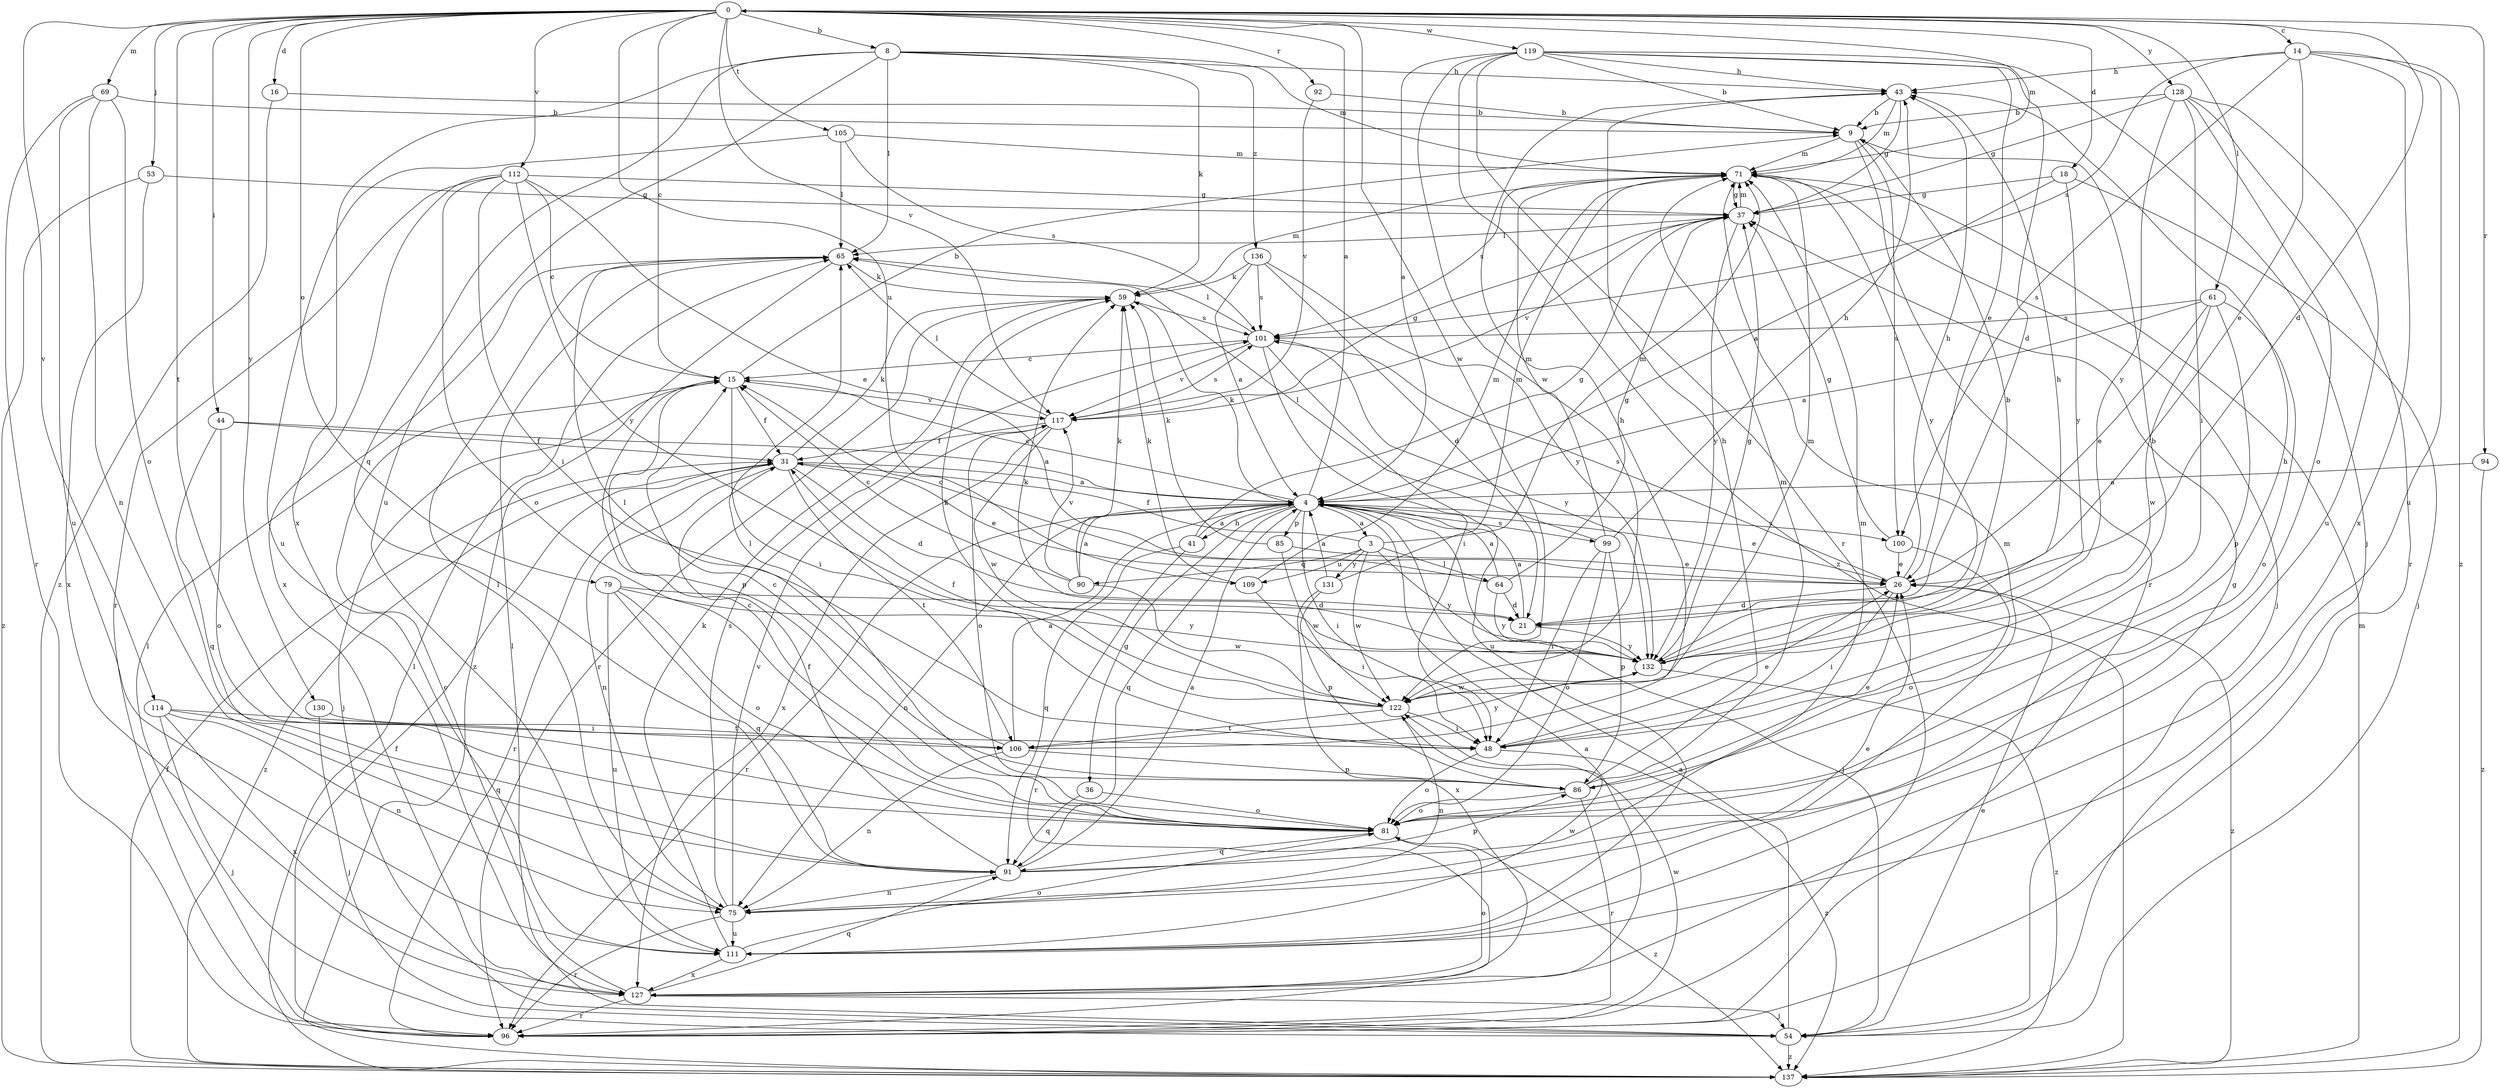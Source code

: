 strict digraph  {
0;
3;
4;
8;
9;
14;
15;
16;
18;
21;
26;
31;
36;
37;
41;
43;
44;
48;
53;
54;
59;
61;
64;
65;
69;
71;
75;
79;
81;
85;
86;
90;
91;
92;
94;
96;
99;
100;
101;
105;
106;
109;
111;
112;
114;
117;
119;
122;
127;
128;
130;
131;
132;
136;
137;
0 -> 8  [label=b];
0 -> 14  [label=c];
0 -> 15  [label=c];
0 -> 16  [label=d];
0 -> 18  [label=d];
0 -> 21  [label=d];
0 -> 44  [label=i];
0 -> 53  [label=j];
0 -> 61  [label=l];
0 -> 69  [label=m];
0 -> 71  [label=m];
0 -> 79  [label=o];
0 -> 92  [label=r];
0 -> 94  [label=r];
0 -> 105  [label=t];
0 -> 106  [label=t];
0 -> 109  [label=u];
0 -> 112  [label=v];
0 -> 114  [label=v];
0 -> 117  [label=v];
0 -> 119  [label=w];
0 -> 122  [label=w];
0 -> 128  [label=y];
0 -> 130  [label=y];
3 -> 31  [label=f];
3 -> 64  [label=l];
3 -> 71  [label=m];
3 -> 90  [label=q];
3 -> 109  [label=u];
3 -> 122  [label=w];
3 -> 131  [label=y];
3 -> 132  [label=y];
4 -> 0  [label=a];
4 -> 3  [label=a];
4 -> 15  [label=c];
4 -> 26  [label=e];
4 -> 36  [label=g];
4 -> 41  [label=h];
4 -> 48  [label=i];
4 -> 54  [label=j];
4 -> 59  [label=k];
4 -> 75  [label=n];
4 -> 85  [label=p];
4 -> 91  [label=q];
4 -> 96  [label=r];
4 -> 99  [label=s];
4 -> 100  [label=s];
8 -> 43  [label=h];
8 -> 59  [label=k];
8 -> 65  [label=l];
8 -> 71  [label=m];
8 -> 91  [label=q];
8 -> 111  [label=u];
8 -> 127  [label=x];
8 -> 136  [label=z];
9 -> 71  [label=m];
9 -> 96  [label=r];
9 -> 100  [label=s];
14 -> 26  [label=e];
14 -> 43  [label=h];
14 -> 100  [label=s];
14 -> 101  [label=s];
14 -> 111  [label=u];
14 -> 127  [label=x];
14 -> 137  [label=z];
15 -> 9  [label=b];
15 -> 31  [label=f];
15 -> 48  [label=i];
15 -> 54  [label=j];
15 -> 86  [label=p];
15 -> 117  [label=v];
16 -> 9  [label=b];
16 -> 137  [label=z];
18 -> 4  [label=a];
18 -> 37  [label=g];
18 -> 54  [label=j];
18 -> 132  [label=y];
21 -> 4  [label=a];
21 -> 132  [label=y];
26 -> 21  [label=d];
26 -> 43  [label=h];
26 -> 48  [label=i];
26 -> 101  [label=s];
26 -> 137  [label=z];
31 -> 4  [label=a];
31 -> 21  [label=d];
31 -> 26  [label=e];
31 -> 59  [label=k];
31 -> 75  [label=n];
31 -> 96  [label=r];
31 -> 106  [label=t];
31 -> 137  [label=z];
36 -> 81  [label=o];
36 -> 91  [label=q];
37 -> 65  [label=l];
37 -> 71  [label=m];
37 -> 117  [label=v];
37 -> 132  [label=y];
41 -> 4  [label=a];
41 -> 37  [label=g];
41 -> 91  [label=q];
41 -> 96  [label=r];
43 -> 9  [label=b];
43 -> 37  [label=g];
43 -> 71  [label=m];
44 -> 4  [label=a];
44 -> 31  [label=f];
44 -> 81  [label=o];
44 -> 91  [label=q];
48 -> 9  [label=b];
48 -> 26  [label=e];
48 -> 81  [label=o];
48 -> 137  [label=z];
53 -> 37  [label=g];
53 -> 127  [label=x];
53 -> 137  [label=z];
54 -> 4  [label=a];
54 -> 26  [label=e];
54 -> 65  [label=l];
54 -> 137  [label=z];
59 -> 71  [label=m];
59 -> 96  [label=r];
59 -> 101  [label=s];
61 -> 4  [label=a];
61 -> 26  [label=e];
61 -> 81  [label=o];
61 -> 86  [label=p];
61 -> 101  [label=s];
61 -> 122  [label=w];
64 -> 4  [label=a];
64 -> 15  [label=c];
64 -> 21  [label=d];
64 -> 37  [label=g];
64 -> 132  [label=y];
65 -> 59  [label=k];
65 -> 137  [label=z];
69 -> 9  [label=b];
69 -> 75  [label=n];
69 -> 81  [label=o];
69 -> 96  [label=r];
69 -> 111  [label=u];
71 -> 37  [label=g];
71 -> 54  [label=j];
71 -> 101  [label=s];
71 -> 132  [label=y];
75 -> 26  [label=e];
75 -> 65  [label=l];
75 -> 71  [label=m];
75 -> 96  [label=r];
75 -> 101  [label=s];
75 -> 111  [label=u];
75 -> 117  [label=v];
79 -> 21  [label=d];
79 -> 81  [label=o];
79 -> 91  [label=q];
79 -> 111  [label=u];
79 -> 132  [label=y];
81 -> 15  [label=c];
81 -> 43  [label=h];
81 -> 65  [label=l];
81 -> 91  [label=q];
81 -> 137  [label=z];
85 -> 26  [label=e];
85 -> 59  [label=k];
85 -> 122  [label=w];
86 -> 15  [label=c];
86 -> 26  [label=e];
86 -> 43  [label=h];
86 -> 71  [label=m];
86 -> 81  [label=o];
86 -> 96  [label=r];
90 -> 4  [label=a];
90 -> 15  [label=c];
90 -> 59  [label=k];
90 -> 117  [label=v];
90 -> 122  [label=w];
91 -> 4  [label=a];
91 -> 31  [label=f];
91 -> 71  [label=m];
91 -> 75  [label=n];
91 -> 86  [label=p];
92 -> 9  [label=b];
92 -> 117  [label=v];
94 -> 4  [label=a];
94 -> 137  [label=z];
96 -> 31  [label=f];
96 -> 65  [label=l];
96 -> 122  [label=w];
99 -> 43  [label=h];
99 -> 48  [label=i];
99 -> 65  [label=l];
99 -> 71  [label=m];
99 -> 81  [label=o];
99 -> 86  [label=p];
100 -> 26  [label=e];
100 -> 37  [label=g];
100 -> 81  [label=o];
101 -> 15  [label=c];
101 -> 48  [label=i];
101 -> 65  [label=l];
101 -> 111  [label=u];
101 -> 117  [label=v];
101 -> 132  [label=y];
105 -> 65  [label=l];
105 -> 71  [label=m];
105 -> 101  [label=s];
105 -> 111  [label=u];
106 -> 4  [label=a];
106 -> 43  [label=h];
106 -> 65  [label=l];
106 -> 75  [label=n];
106 -> 86  [label=p];
106 -> 132  [label=y];
109 -> 48  [label=i];
109 -> 59  [label=k];
109 -> 71  [label=m];
111 -> 37  [label=g];
111 -> 59  [label=k];
111 -> 81  [label=o];
111 -> 122  [label=w];
111 -> 127  [label=x];
112 -> 15  [label=c];
112 -> 26  [label=e];
112 -> 37  [label=g];
112 -> 48  [label=i];
112 -> 81  [label=o];
112 -> 96  [label=r];
112 -> 127  [label=x];
112 -> 132  [label=y];
114 -> 48  [label=i];
114 -> 54  [label=j];
114 -> 75  [label=n];
114 -> 91  [label=q];
114 -> 127  [label=x];
117 -> 31  [label=f];
117 -> 37  [label=g];
117 -> 65  [label=l];
117 -> 81  [label=o];
117 -> 101  [label=s];
117 -> 122  [label=w];
117 -> 127  [label=x];
119 -> 4  [label=a];
119 -> 9  [label=b];
119 -> 21  [label=d];
119 -> 26  [label=e];
119 -> 43  [label=h];
119 -> 54  [label=j];
119 -> 96  [label=r];
119 -> 122  [label=w];
119 -> 137  [label=z];
122 -> 31  [label=f];
122 -> 48  [label=i];
122 -> 59  [label=k];
122 -> 71  [label=m];
122 -> 75  [label=n];
122 -> 106  [label=t];
127 -> 4  [label=a];
127 -> 15  [label=c];
127 -> 54  [label=j];
127 -> 81  [label=o];
127 -> 91  [label=q];
127 -> 96  [label=r];
128 -> 9  [label=b];
128 -> 37  [label=g];
128 -> 48  [label=i];
128 -> 81  [label=o];
128 -> 96  [label=r];
128 -> 111  [label=u];
128 -> 132  [label=y];
130 -> 54  [label=j];
130 -> 106  [label=t];
131 -> 4  [label=a];
131 -> 71  [label=m];
131 -> 86  [label=p];
131 -> 127  [label=x];
132 -> 9  [label=b];
132 -> 37  [label=g];
132 -> 43  [label=h];
132 -> 59  [label=k];
132 -> 122  [label=w];
132 -> 137  [label=z];
136 -> 4  [label=a];
136 -> 21  [label=d];
136 -> 59  [label=k];
136 -> 101  [label=s];
136 -> 132  [label=y];
137 -> 31  [label=f];
137 -> 65  [label=l];
137 -> 71  [label=m];
}
